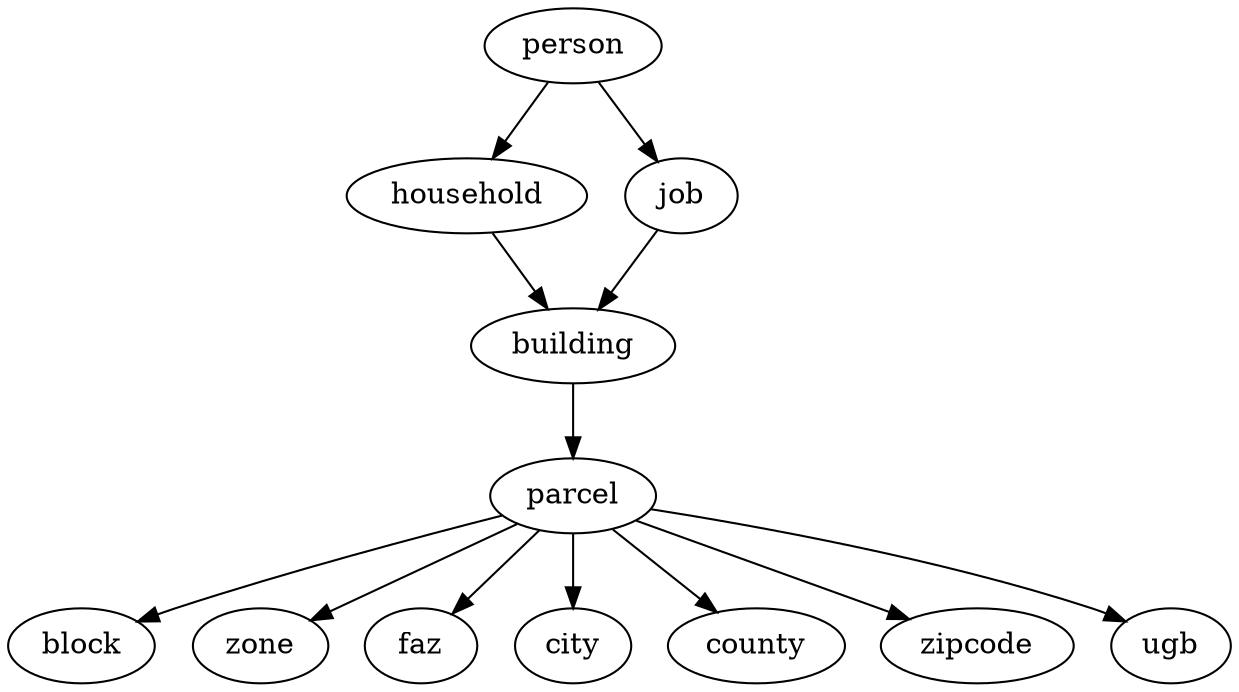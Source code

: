 digraph untitled
	{
		household -> building;
		person -> household;
		person -> job;
		job -> building;
		building -> parcel;
		parcel -> block;
		parcel -> zone;
		parcel -> faz;
		parcel -> city;
		parcel -> county;
		parcel -> zipcode;
		parcel -> ugb;

	}